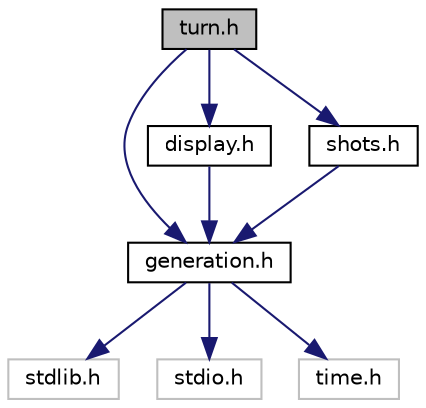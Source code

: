 digraph "turn.h"
{
 // LATEX_PDF_SIZE
  edge [fontname="Helvetica",fontsize="10",labelfontname="Helvetica",labelfontsize="10"];
  node [fontname="Helvetica",fontsize="10",shape=record];
  Node1 [label="turn.h",height=0.2,width=0.4,color="black", fillcolor="grey75", style="filled", fontcolor="black",tooltip="Header file for functions related to player and computer turns in the game."];
  Node1 -> Node2 [color="midnightblue",fontsize="10",style="solid"];
  Node2 [label="generation.h",height=0.2,width=0.4,color="black", fillcolor="white", style="filled",URL="$generation_8h.html",tooltip="Header file for functions related to game board generation."];
  Node2 -> Node3 [color="midnightblue",fontsize="10",style="solid"];
  Node3 [label="stdlib.h",height=0.2,width=0.4,color="grey75", fillcolor="white", style="filled",tooltip=" "];
  Node2 -> Node4 [color="midnightblue",fontsize="10",style="solid"];
  Node4 [label="stdio.h",height=0.2,width=0.4,color="grey75", fillcolor="white", style="filled",tooltip=" "];
  Node2 -> Node5 [color="midnightblue",fontsize="10",style="solid"];
  Node5 [label="time.h",height=0.2,width=0.4,color="grey75", fillcolor="white", style="filled",tooltip=" "];
  Node1 -> Node6 [color="midnightblue",fontsize="10",style="solid"];
  Node6 [label="display.h",height=0.2,width=0.4,color="black", fillcolor="white", style="filled",URL="$display_8h.html",tooltip="Header file for functions related to displaying the game board."];
  Node6 -> Node2 [color="midnightblue",fontsize="10",style="solid"];
  Node1 -> Node7 [color="midnightblue",fontsize="10",style="solid"];
  Node7 [label="shots.h",height=0.2,width=0.4,color="black", fillcolor="white", style="filled",URL="$shots_8h.html",tooltip="Header file for functions related to handling shots in the game."];
  Node7 -> Node2 [color="midnightblue",fontsize="10",style="solid"];
}
